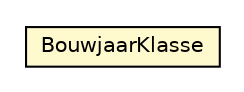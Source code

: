 #!/usr/local/bin/dot
#
# Class diagram 
# Generated by UMLGraph version R5_6-24-gf6e263 (http://www.umlgraph.org/)
#

digraph G {
	edge [fontname="Helvetica",fontsize=10,labelfontname="Helvetica",labelfontsize=10];
	node [fontname="Helvetica",fontsize=10,shape=plaintext];
	nodesep=0.25;
	ranksep=0.5;
	// nl.egem.stuf.sector.bg._0204.VBOFund.BouwjaarKlasse
	c213081 [label=<<table title="nl.egem.stuf.sector.bg._0204.VBOFund.BouwjaarKlasse" border="0" cellborder="1" cellspacing="0" cellpadding="2" port="p" bgcolor="lemonChiffon" href="./VBOFund.BouwjaarKlasse.html">
		<tr><td><table border="0" cellspacing="0" cellpadding="1">
<tr><td align="center" balign="center"> BouwjaarKlasse </td></tr>
		</table></td></tr>
		</table>>, URL="./VBOFund.BouwjaarKlasse.html", fontname="Helvetica", fontcolor="black", fontsize=10.0];
}

